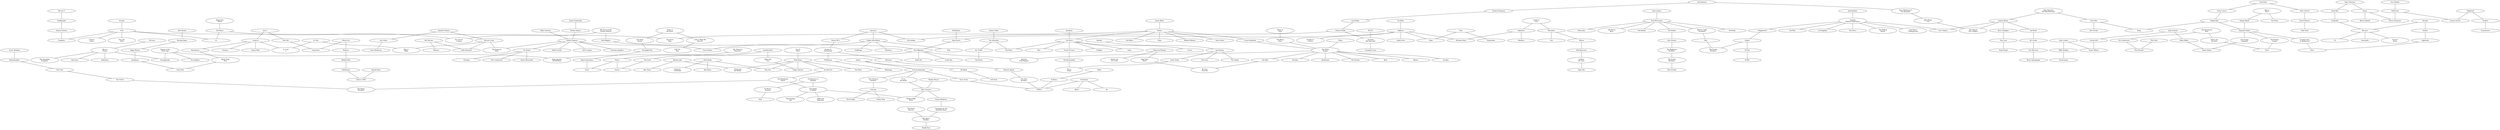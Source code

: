 strict graph "" {
	node [label="\N"];
	1000	 [fontsize=12,
		height=0.3080555555555555,
		label=Incubus,
		level=1,
		pos="-18.61,-142.39",
		weight=1214650,
		width=3.310972222222222];
	831	 [fontsize=12,
		height=0.3080555555555555,
		label=Fuel,
		level=1,
		pos="-27.49,-103.08",
		weight=373212,
		width=3.310972222222222];
	1000 -- 831;
	1274	 [fontsize=12,
		height=0.3080555555555555,
		label=Lit,
		level=2,
		pos="53.58,-51.07",
		weight=192681,
		width=3.310972222222222];
	831 -- 1274;
	17	 [fontsize=12,
		height=0.3080555555555555,
		label="3 Doors\nDown",
		level=1,
		pos="-35.86,-147.18",
		weight=949527,
		width=3.310972222222222];
	831 -- 17;
	548	 [fontsize=12,
		height=0.3080555555555555,
		label=Daughtry,
		level=1,
		pos="-62.77,-169.06",
		weight=206038,
		width=3.310972222222222];
	831 -- 548;
	2282	 [fontsize=12,
		height=0.3080555555555555,
		label="The Verve\nPipe",
		level=7,
		pos="-3.88,-119.46",
		weight=171136,
		width=3.310972222222222];
	831 -- 2282;
	895	 [fontsize=12,
		height=0.3080555555555555,
		label="Goo Goo\nDolls",
		level=7,
		pos="-42.82,-88.43",
		weight=854056,
		width=3.310972222222222];
	831 -- 895;
	1006	 [fontsize=12,
		height=0.3080555555555555,
		label=Interpol,
		level=5,
		pos="-29.29,224.44",
		weight=1087041,
		width=3.310972222222222];
	1127	 [fontsize=12,
		height=0.3080555555555555,
		label="Joy Division",
		level=6,
		pos="-49.39,221.17",
		weight=764356,
		width=3.310972222222222];
	1006 -- 1127;
	1905	 [fontsize=12,
		height=0.3080555555555555,
		label="Sonic Youth",
		level=6,
		pos="-45.01,194.13",
		weight=746676,
		width=3.310972222222222];
	1127 -- 1905;
	2105	 [fontsize=12,
		height=0.3080555555555555,
		label="The Cure",
		level=6,
		pos="-70.04,229.30",
		weight=1344110,
		width=3.310972222222222];
	1127 -- 2105;
	2247	 [fontsize=12,
		height=0.3080555555555555,
		label="The Smiths",
		level=6,
		pos="-47.91,242.97",
		weight=847939,
		width=3.310972222222222];
	1127 -- 2247;
	1009	 [fontsize=12,
		height=0.3080555555555555,
		label="Iron &\nWine",
		level=4,
		pos="-335.22,71.06",
		weight=814278,
		width=3.310972222222222];
	797	 [fontsize=12,
		height=0.3080555555555555,
		label="Fleet Foxes",
		level=5,
		pos="-357.57,92.51",
		weight=368486,
		width=3.310972222222222];
	1009 -- 797;
	148	 [fontsize=12,
		height=0.3080555555555555,
		label="Arcade Fire",
		level=5,
		pos="-317.37,83.96",
		weight=483352,
		width=3.310972222222222];
	797 -- 148;
	1537	 [fontsize=12,
		height=0.3080555555555555,
		label="Noah and\nthe Whale",
		level=6,
		pos="-383.55,103.63",
		weight=108674,
		width=3.310972222222222];
	797 -- 1537;
	320	 [fontsize=12,
		height=0.3080555555555555,
		label="Bon Iver",
		level=4,
		pos="-344.54,118.85",
		weight=202669,
		width=3.310972222222222];
	797 -- 320;
	1976	 [fontsize=12,
		height=0.3080555555555555,
		label="Sufjan Stevens",
		level=5,
		pos="-371.91,52.59",
		weight=772295,
		width=3.310972222222222];
	797 -- 1976;
	2242	 [fontsize=12,
		height=0.3080555555555555,
		label="The Shins",
		level=5,
		pos="-350.41,62.27",
		weight=1074793,
		width=3.310972222222222];
	797 -- 2242;
	1011	 [fontsize=12,
		height=0.3080555555555555,
		label="Iron Maiden",
		level=3,
		pos="1396.38,1215.33",
		weight=836037,
		width=3.310972222222222];
	949	 [fontsize=12,
		height=0.3080555555555555,
		label=Helloween,
		level=5,
		pos="1374.07,1182.24",
		weight=297463,
		width=3.310972222222222];
	1011 -- 949;
	1902	 [fontsize=12,
		height=0.3080555555555555,
		label="Sonata Arctica",
		level=5,
		pos="1256.22,1093.30",
		weight=349647,
		width=3.310972222222222];
	949 -- 1902;
	362	 [fontsize=12,
		height=0.3080555555555555,
		label="Bruce Dickinson",
		level=7,
		pos="1426.42,1210.69",
		weight=186862,
		width=3.310972222222222];
	949 -- 362;
	1018	 [fontsize=12,
		height=0.3080555555555555,
		label="Jack Johnson",
		level=7,
		pos="39.66,-95.30",
		weight=1099826,
		width=3.310972222222222];
	2362	 [fontsize=12,
		height=0.3080555555555555,
		label="Tristan Prettyman",
		level=5,
		pos="38.07,-110.29",
		weight=153970,
		width=3.310972222222222];
	1018 -- 2362;
	549	 [fontsize=12,
		height=0.3080555555555555,
		label="Dave Matthews &\nTim Reynolds",
		level=7,
		pos="53.69,-83.48",
		weight=110409,
		width=3.310972222222222];
	1018 -- 549;
	1121	 [fontsize=12,
		height=0.3080555555555555,
		label="Josh Kelley",
		level=5,
		pos="27.30,-129.78",
		weight=144777,
		width=3.310972222222222];
	2362 -- 1121;
	1102	 [fontsize=12,
		height=0.3080555555555555,
		label="John Mayer\nTrio",
		level=5,
		pos="74.01,-74.60",
		weight=101264,
		width=3.310972222222222];
	549 -- 1102;
	1028	 [fontsize=12,
		height=0.3080555555555555,
		label="James Blunt",
		level=5,
		pos="-43.86,9.05",
		weight=873851,
		width=3.310972222222222];
	1169	 [fontsize=12,
		height=0.3080555555555555,
		label=Keane,
		level=5,
		pos="-6.66,-3.65",
		weight=1088831,
		width=3.310972222222222];
	1028 -- 1169;
	2132	 [fontsize=12,
		height=0.3080555555555555,
		label="The Feeling",
		level=3,
		pos="-28.32,-40.48",
		weight=291405,
		width=3.310972222222222];
	1169 -- 2132;
	2281	 [fontsize=12,
		height=0.3080555555555555,
		label="The Verve",
		level=7,
		pos="-3.24,75.62",
		weight=923596,
		width=3.310972222222222];
	1169 -- 2281;
	1474	 [fontsize=12,
		height=0.3080555555555555,
		label=Muse,
		level=2,
		pos="-30.22,26.03",
		weight=1629255,
		width=3.310972222222222];
	1169 -- 1474;
	1737	 [fontsize=12,
		height=0.3080555555555555,
		label="Robbie Williams",
		level=4,
		pos="-52.47,-13.10",
		weight=862188,
		width=3.310972222222222];
	1169 -- 1737;
	1891	 [fontsize=12,
		height=0.3080555555555555,
		label="Snow Patrol",
		level=3,
		pos="-43.02,-17.99",
		weight=1324962,
		width=3.310972222222222];
	1169 -- 1891;
	2169	 [fontsize=12,
		height=0.3080555555555555,
		label="The Killers",
		level=5,
		pos="-39.82,20.96",
		weight=1820368,
		width=3.310972222222222];
	1169 -- 2169;
	821	 [fontsize=12,
		height=0.3080555555555555,
		label="Franz Ferdinand",
		level=5,
		pos="10.86,13.86",
		weight=1483084,
		width=3.310972222222222];
	1169 -- 821;
	1047	 [fontsize=12,
		height=0.3080555555555555,
		label="Jay-Z",
		level=7,
		pos="-132.06,-219.12",
		weight=638981,
		width=3.310972222222222];
	1305	 [fontsize=12,
		height=0.3080555555555555,
		label=Ludacris,
		level=7,
		pos="-135.73,-195.57",
		weight=423907,
		width=3.310972222222222];
	1047 -- 1305;
	1457	 [fontsize=12,
		height=0.3080555555555555,
		label="Mos Def",
		level=6,
		pos="-117.24,-238.97",
		weight=311431,
		width=3.310972222222222];
	1047 -- 1457;
	1151	 [fontsize=12,
		height=0.3080555555555555,
		label="Kanye West",
		level=3,
		pos="-150.53,-168.73",
		weight=1023445,
		width=3.310972222222222];
	1305 -- 1151;
	1281	 [fontsize=12,
		height=0.3080555555555555,
		label="LL Cool\nJ",
		level=7,
		pos="-118.83,-170.51",
		weight=229660,
		width=3.310972222222222];
	1305 -- 1281;
	2464	 [fontsize=12,
		height=0.3080555555555555,
		label="Wyclef Jean",
		level=3,
		pos="-166.90,-191.76",
		weight=255232,
		width=3.310972222222222];
	1305 -- 2464;
	721	 [fontsize=12,
		height=0.3080555555555555,
		label=Eminem,
		level=2,
		pos="-116.63,-196.87",
		weight=956558,
		width=3.310972222222222];
	1305 -- 721;
	850	 [fontsize=12,
		height=0.3080555555555555,
		label="Gang Starr",
		level=5,
		pos="-96.43,-246.05",
		weight=267576,
		width=3.310972222222222];
	1457 -- 850;
	1057	 [fontsize=12,
		height=0.3080555555555555,
		label="Jennifer Hudson",
		level=3,
		pos="-112.89,-115.75",
		weight=115919,
		width=3.310972222222222];
	1125	 [fontsize=12,
		height=0.3080555555555555,
		label="Joss Stone",
		level=3,
		pos="-87.77,-120.39",
		weight=487412,
		width=3.310972222222222];
	1057 -- 1125;
	1340	 [fontsize=12,
		height=0.3080555555555555,
		label="Mariah Carey",
		level=4,
		pos="-141.31,-118.67",
		weight=720333,
		width=3.310972222222222];
	1057 -- 1340;
	107	 [fontsize=12,
		height=0.3080555555555555,
		label="Amy Winehouse",
		level=3,
		pos="-76.21,-134.88",
		weight=1006978,
		width=3.310972222222222];
	1125 -- 107;
	1175	 [fontsize=12,
		height=0.3080555555555555,
		label="Kelly Rowland",
		level=4,
		pos="-172.80,-122.45",
		weight=244804,
		width=3.310972222222222];
	1340 -- 1175;
	1357	 [fontsize=12,
		height=0.3080555555555555,
		label="Mary J.\nBlige",
		level=2,
		pos="-131.60,-138.96",
		weight=397642,
		width=3.310972222222222];
	1340 -- 1357;
	2221	 [fontsize=12,
		height=0.3080555555555555,
		label="The Pussycat\nDolls",
		level=5,
		pos="-138.56,-90.09",
		weight=538598,
		width=3.310972222222222];
	1340 -- 2221;
	1071	 [fontsize=12,
		height=0.3080555555555555,
		label="Jimi Hendrix",
		level=6,
		pos="183.72,-116.28",
		weight=1088057,
		width=3.310972222222222];
	2166	 [fontsize=12,
		height=0.3080555555555555,
		label="The Jimi\nHendrix Experience",
		level=1,
		pos="168.64,-103.44",
		weight=495688,
		width=3.310972222222222];
	1071 -- 2166;
	739	 [fontsize=12,
		height=0.3080555555555555,
		label="Eric Clapton",
		level=6,
		pos="151.30,-70.81",
		weight=989627,
		width=3.310972222222222];
	2166 -- 739;
	1241	 [fontsize=12,
		height=0.3080555555555555,
		label="Led Zeppelin",
		level=3,
		pos="154.81,-134.99",
		weight=1267330,
		width=3.310972222222222];
	2166 -- 1241;
	1946	 [fontsize=12,
		height=0.3080555555555555,
		label=Steppenwolf,
		level=6,
		pos="200.53,-106.94",
		weight=394102,
		width=3.310972222222222];
	2166 -- 1946;
	2120	 [fontsize=12,
		height=0.3080555555555555,
		label="The Doors",
		level=7,
		pos="170.08,-125.67",
		weight=1209838,
		width=3.310972222222222];
	2166 -- 2120;
	2237	 [fontsize=12,
		height=0.3080555555555555,
		label="The Rolling\nStones",
		level=3,
		pos="137.57,-110.31",
		weight=1461018,
		width=3.310972222222222];
	2166 -- 2237;
	2279	 [fontsize=12,
		height=0.3080555555555555,
		label="The Velvet\nUnderground",
		level=1,
		pos="133.04,-136.75",
		weight=848202,
		width=3.310972222222222];
	2166 -- 2279;
	2292	 [fontsize=12,
		height=0.3080555555555555,
		label="The Who",
		level=8,
		pos="141.38,-88.72",
		weight=1115061,
		width=3.310972222222222];
	2166 -- 2292;
	1074	 [fontsize=12,
		height=0.3080555555555555,
		label="Jimmy Eat\nWorld",
		level=3,
		pos="107.01,-35.15",
		weight=936209,
		width=3.310972222222222];
	2050	 [fontsize=12,
		height=0.3080555555555555,
		label="The Ataris",
		level=4,
		pos="88.95,-30.66",
		weight=402386,
		width=3.310972222222222];
	1074 -- 2050;
	2050 -- 1274;
	1545	 [fontsize=12,
		height=0.3080555555555555,
		label="No Use for\na Name",
		level=4,
		pos="118.18,-8.27",
		weight=207931,
		width=3.310972222222222];
	2050 -- 1545;
	1089	 [fontsize=12,
		height=0.3080555555555555,
		label="John Mayall &\nThe Bluesbreakers",
		level=3,
		pos="146.31,-36.71",
		weight=118074,
		width=3.310972222222222];
	1104	 [fontsize=12,
		height=0.3080555555555555,
		label="Johnny Winter",
		level=3,
		pos="120.64,-71.82",
		weight=131056,
		width=3.310972222222222];
	1089 -- 1104;
	455	 [fontsize=12,
		height=0.3080555555555555,
		label="Chris Rea",
		level=8,
		pos="161.07,-18.31",
		weight=230694,
		width=3.310972222222222];
	1089 -- 455;
	218	 [fontsize=12,
		height=0.3080555555555555,
		label="B.B. King &\nEric Clapton",
		level=3,
		pos="91.70,-60.80",
		weight=158894,
		width=3.310972222222222];
	1104 -- 218;
	1759	 [fontsize=12,
		height=0.3080555555555555,
		label="Rory Gallagher",
		level=8,
		pos="116.75,-93.50",
		weight=121587,
		width=3.310972222222222];
	1104 -- 1759;
	2001	 [fontsize=12,
		height=0.3080555555555555,
		label="Taj Mahal",
		level=7,
		pos="95.59,-86.22",
		weight=110103,
		width=3.310972222222222];
	1104 -- 2001;
	1104 -- 739;
	1961	 [fontsize=12,
		height=0.3080555555555555,
		label=Sting,
		level=5,
		pos="175.76,3.17",
		weight=760579,
		width=3.310972222222222];
	455 -- 1961;
	616	 [fontsize=12,
		height=0.3080555555555555,
		label="Dire Straits",
		level=8,
		pos="171.36,-32.32",
		weight=848984,
		width=3.310972222222222];
	455 -- 616;
	1098	 [fontsize=12,
		height=0.3080555555555555,
		label="John Lennon",
		level=7,
		pos="96.03,-197.68",
		weight=850977,
		width=3.310972222222222];
	1608	 [fontsize=12,
		height=0.3080555555555555,
		label="Paul McCartney",
		level=7,
		pos="120.12,-184.59",
		weight=490203,
		width=3.310972222222222];
	1098 -- 1608;
	2057	 [fontsize=12,
		height=0.3080555555555555,
		label="The Beach\nBoys",
		level=7,
		pos="132.07,-170.82",
		weight=902412,
		width=3.310972222222222];
	1608 -- 2057;
	2058	 [fontsize=12,
		height=0.3080555555555555,
		label="The Beatles",
		level=8,
		pos="110.98,-169.75",
		weight=1711020,
		width=3.310972222222222];
	1608 -- 2058;
	2155	 [fontsize=12,
		height=0.3080555555555555,
		label="The Hollies",
		level=7,
		pos="105.47,-220.63",
		weight=298630,
		width=3.310972222222222];
	1608 -- 2155;
	2171	 [fontsize=12,
		height=0.3080555555555555,
		label="The Kinks",
		level=7,
		pos="95.84,-179.36",
		weight=815953,
		width=3.310972222222222];
	1608 -- 2171;
	697	 [fontsize=12,
		height=0.3080555555555555,
		label="Electric Light\nOrchestra",
		level=6,
		pos="152.08,-187.29",
		weight=517725,
		width=3.310972222222222];
	1608 -- 697;
	710	 [fontsize=12,
		height=0.3080555555555555,
		label="Elton John",
		level=6,
		pos="134.76,-210.80",
		weight=946440,
		width=3.310972222222222];
	1608 -- 710;
	1102 -- 218;
	2302	 [fontsize=12,
		height=0.3080555555555555,
		label="Thin Lizzy",
		level=7,
		pos="109.24,-114.73",
		weight=356257,
		width=3.310972222222222];
	1759 -- 2302;
	1774	 [fontsize=12,
		height=0.3080555555555555,
		label="Ry Cooder",
		level=7,
		pos="81.00,-107.54",
		weight=143658,
		width=3.310972222222222];
	2001 -- 1774;
	668	 [fontsize=12,
		height=0.3080555555555555,
		label="Duncan Sheik",
		level=8,
		pos="10.47,-137.29",
		weight=101168,
		width=3.310972222222222];
	1121 -- 668;
	2331	 [fontsize=12,
		height=0.3080555555555555,
		label="Toad the\nWet Sprocket",
		level=1,
		pos="21.43,-164.25",
		weight=155873,
		width=3.310972222222222];
	668 -- 2331;
	668 -- 2282;
	2481	 [fontsize=12,
		height=0.3080555555555555,
		label="Yo La\nTengo",
		level=6,
		pos="-40.92,168.98",
		weight=501036,
		width=3.310972222222222];
	1905 -- 2481;
	1130	 [fontsize=12,
		height=0.3080555555555555,
		label="Judy Garland",
		level=6,
		pos="287.70,-9.10",
		weight=112930,
		width=3.310972222222222];
	249	 [fontsize=12,
		height=0.3080555555555555,
		label="Bette Midler",
		level=4,
		pos="273.97,6.81",
		weight=139097,
		width=3.310972222222222];
	1130 -- 249;
	677	 [fontsize=12,
		height=0.3080555555555555,
		label="Eartha Kitt",
		level=7,
		pos="294.85,-28.38",
		weight=130386,
		width=3.310972222222222];
	1130 -- 677;
	79	 [fontsize=12,
		height=0.3080555555555555,
		label="Alison Moyet",
		level=2,
		pos="259.10,25.27",
		weight=115870,
		width=3.310972222222222];
	249 -- 79;
	1492	 [fontsize=12,
		height=0.3080555555555555,
		label="Nancy Wilson",
		level=5,
		pos="295.61,-49.05",
		weight=148489,
		width=3.310972222222222];
	677 -- 1492;
	1133	 [fontsize=12,
		height=0.3080555555555555,
		label="Julie London",
		level=5,
		pos="290.34,-72.07",
		weight=262229,
		width=3.310972222222222];
	1133 -- 1492;
	263	 [fontsize=12,
		height=0.3080555555555555,
		label="Billie Holiday",
		level=5,
		pos="281.37,-93.22",
		weight=521970,
		width=3.310972222222222];
	1133 -- 263;
	1541	 [fontsize=12,
		height=0.3080555555555555,
		label="Norah Jones",
		level=7,
		pos="271.00,-106.18",
		weight=904642,
		width=3.310972222222222];
	263 -- 1541;
	1140	 [fontsize=12,
		height=0.3080555555555555,
		label=Justice,
		level=7,
		pos="-169.90,105.12",
		weight=505719,
		width=3.310972222222222];
	1237	 [fontsize=12,
		height=0.3080555555555555,
		label="LCD Soundsystem",
		level=1,
		pos="-154.76,108.69",
		weight=622881,
		width=3.310972222222222];
	1140 -- 1237;
	632	 [fontsize=12,
		height=0.3080555555555555,
		label="DJ Mehdi",
		level=7,
		pos="-185.54,125.01",
		weight=114930,
		width=3.310972222222222];
	1140 -- 632;
	2088	 [fontsize=12,
		height=0.3080555555555555,
		label="The Chemical\nBrothers",
		level=5,
		pos="-150.97,136.77",
		weight=1033623,
		width=3.310972222222222];
	1237 -- 2088;
	2309	 [fontsize=12,
		height=0.3080555555555555,
		label="Thom Yorke",
		level=5,
		pos="-121.19,121.62",
		weight=371639,
		width=3.310972222222222];
	1237 -- 2309;
	2369	 [fontsize=12,
		height=0.3080555555555555,
		label="TV on\nthe Radio",
		level=1,
		pos="-182.29,68.77",
		weight=590113,
		width=3.310972222222222];
	1237 -- 2369;
	529	 [fontsize=12,
		height=0.3080555555555555,
		label="Daft Punk",
		level=6,
		pos="-185.88,139.14",
		weight=1213634,
		width=3.310972222222222];
	632 -- 529;
	1143	 [fontsize=12,
		height=0.3080555555555555,
		label="Justin Timberlake",
		level=1,
		pos="-200.64,-57.84",
		weight=972050,
		width=3.310972222222222];
	358	 [fontsize=12,
		height=0.3080555555555555,
		label="Britney Spears",
		level=5,
		pos="-181.45,-50.88",
		weight=1022718,
		width=3.310972222222222];
	1143 -- 358;
	164	 [fontsize=12,
		height=0.3080555555555555,
		label="Ashlee Simpson",
		level=4,
		pos="-144.68,-60.92",
		weight=469115,
		width=3.310972222222222];
	358 -- 164;
	1144	 [fontsize=12,
		height=0.3080555555555555,
		label="Just Jack",
		level=6,
		pos="-84.93,-9.95",
		weight=182697,
		width=3.310972222222222];
	1907	 [fontsize=12,
		height=0.3080555555555555,
		label="Sophie Ellis-Bextor",
		level=5,
		pos="-124.59,-5.78",
		weight=310619,
		width=3.310972222222222];
	1144 -- 1907;
	1948	 [fontsize=12,
		height=0.3080555555555555,
		label="Stereo MC's",
		level=6,
		pos="-90.46,15.16",
		weight=181042,
		width=3.310972222222222];
	1144 -- 1948;
	1144 -- 2132;
	1322	 [fontsize=12,
		height=0.3080555555555555,
		label=Madonna,
		level=3,
		pos="-148.55,12.17",
		weight=1223315,
		width=3.310972222222222];
	1907 -- 1322;
	921	 [fontsize=12,
		height=0.3080555555555555,
		label="Gwen Stefani",
		level=5,
		pos="-128.81,-28.17",
		weight=827112,
		width=3.310972222222222];
	1907 -- 921;
	604	 [fontsize=12,
		height=0.3080555555555555,
		label=Dido,
		level=3,
		pos="-128.94,20.32",
		weight=957515,
		width=3.310972222222222];
	1907 -- 604;
	889	 [fontsize=12,
		height=0.3080555555555555,
		label=Goldfrapp,
		level=3,
		pos="-149.25,-6.97",
		weight=906439,
		width=3.310972222222222];
	1907 -- 889;
	1208	 [fontsize=12,
		height=0.3080555555555555,
		label="Kruder &\nDorfmeister",
		level=7,
		pos="-99.81,39.04",
		weight=357924,
		width=3.310972222222222];
	1948 -- 1208;
	1146	 [fontsize=12,
		height=0.3080555555555555,
		label="Kaiser Chiefs",
		level=5,
		pos="-7.57,143.17",
		weight=1069671,
		width=3.310972222222222];
	2052	 [fontsize=12,
		height=0.3080555555555555,
		label="The Automatic",
		level=3,
		pos="7.15,133.18",
		weight=247640,
		width=3.310972222222222];
	1146 -- 2052;
	2196	 [fontsize=12,
		height=0.3080555555555555,
		label="The Music",
		level=5,
		pos="0.35,105.08",
		weight=190820,
		width=3.310972222222222];
	2052 -- 2196;
	55	 [fontsize=12,
		height=0.3080555555555555,
		label="Air Traffic",
		level=3,
		pos="10.60,161.39",
		weight=200502,
		width=3.310972222222222];
	2052 -- 55;
	1153	 [fontsize=12,
		height=0.3080555555555555,
		label=Kasabian,
		level=5,
		pos="-33.20,58.35",
		weight=813145,
		width=3.310972222222222];
	1153 -- 2281;
	1551	 [fontsize=12,
		height=0.3080555555555555,
		label=Oasis,
		level=5,
		pos="-28.95,49.12",
		weight=1593442,
		width=3.310972222222222];
	2281 -- 1551;
	1662	 [fontsize=12,
		height=0.3080555555555555,
		label="Primal Scream",
		level=7,
		pos="-20.95,117.08",
		weight=428628,
		width=3.310972222222222];
	2281 -- 1662;
	2281 -- 2196;
	2357	 [fontsize=12,
		height=0.3080555555555555,
		label=Travis,
		level=6,
		pos="-34.23,90.56",
		weight=871865,
		width=3.310972222222222];
	2281 -- 2357;
	307	 [fontsize=12,
		height=0.3080555555555555,
		label=Blur,
		level=6,
		pos="9.94,84.97",
		weight=1219073,
		width=3.310972222222222];
	2281 -- 307;
	484	 [fontsize=12,
		height=0.3080555555555555,
		label=Coldplay,
		level=5,
		pos="-43.89,88.77",
		weight=2251030,
		width=3.310972222222222];
	2281 -- 484;
	1157	 [fontsize=12,
		height=0.3080555555555555,
		label="Kat DeLuna",
		level=5,
		pos="-195.40,-119.48",
		weight=121602,
		width=3.310972222222222];
	1157 -- 1175;
	1730	 [fontsize=12,
		height=0.3080555555555555,
		label=Rihanna,
		level=7,
		pos="-208.98,-110.60",
		weight=990964,
		width=3.310972222222222];
	1157 -- 1730;
	1158	 [fontsize=12,
		height=0.3080555555555555,
		label="Kate Bush",
		level=3,
		pos="210.61,-25.75",
		weight=491069,
		width=3.310972222222222];
	132	 [fontsize=12,
		height=0.3080555555555555,
		label="Annie Lennox",
		level=3,
		pos="209.74,1.77",
		weight=363635,
		width=3.310972222222222];
	1158 -- 132;
	1630	 [fontsize=12,
		height=0.3080555555555555,
		label="Peter Gabriel",
		level=5,
		pos="212.43,-47.72",
		weight=552607,
		width=3.310972222222222];
	1158 -- 1630;
	1858	 [fontsize=12,
		height=0.3080555555555555,
		label="Simply Red",
		level=5,
		pos="202.35,23.93",
		weight=330517,
		width=3.310972222222222];
	132 -- 1858;
	555	 [fontsize=12,
		height=0.3080555555555555,
		label="David Gilmour",
		level=8,
		pos="228.92,-55.92",
		weight=223557,
		width=3.310972222222222];
	1630 -- 555;
	2291	 [fontsize=12,
		height=0.3080555555555555,
		label="The White\nStripes",
		level=6,
		pos="47.32,36.58",
		weight=1242635,
		width=3.310972222222222];
	821 -- 2291;
	1173	 [fontsize=12,
		height=0.3080555555555555,
		label="Kelly Clarkson",
		level=5,
		pos="-168.76,-67.43",
		weight=841862,
		width=3.310972222222222];
	1173 -- 164;
	164 -- 2221;
	1508	 [fontsize=12,
		height=0.3080555555555555,
		label="Nelly Furtado",
		level=3,
		pos="-160.68,-33.65",
		weight=1092709,
		width=3.310972222222222];
	164 -- 1508;
	1538	 [fontsize=12,
		height=0.3080555555555555,
		label="No Doubt",
		level=2,
		pos="-100.25,-58.47",
		weight=910959,
		width=3.310972222222222];
	164 -- 1538;
	191	 [fontsize=12,
		height=0.3080555555555555,
		label="Avril Lavigne",
		level=4,
		pos="-122.54,-73.11",
		weight=1025037,
		width=3.310972222222222];
	164 -- 191;
	456	 [fontsize=12,
		height=0.3080555555555555,
		label="Christina Aguilera",
		level=5,
		pos="-156.42,-79.49",
		weight=947487,
		width=3.310972222222222];
	164 -- 456;
	164 -- 921;
	1194	 [fontsize=12,
		height=0.3080555555555555,
		label="Kings of\nLeon",
		level=3,
		pos="27.75,-9.53",
		weight=948535,
		width=3.310972222222222];
	2068	 [fontsize=12,
		height=0.3080555555555555,
		label="The Black\nKeys",
		level=7,
		pos="30.10,9.35",
		weight=312496,
		width=3.310972222222222];
	1194 -- 2068;
	2068 -- 2291;
	1201	 [fontsize=12,
		height=0.3080555555555555,
		label="Ko\:042fn",
		level=3,
		pos="116.35,167.82",
		weight=918247,
		width=3.310972222222222];
	1878	 [fontsize=12,
		height=0.3080555555555555,
		label=Slipknot,
		level=6,
		pos="88.47,176.86",
		weight=739871,
		width=3.310972222222222];
	1201 -- 1878;
	1266	 [fontsize=12,
		height=0.3080555555555555,
		label="Linkin Park",
		level=2,
		pos="107.68,151.06",
		weight=1361417,
		width=3.310972222222222];
	1878 -- 1266;
	1315	 [fontsize=12,
		height=0.3080555555555555,
		label="Machine Head",
		level=5,
		pos="63.96,189.82",
		weight=314244,
		width=3.310972222222222];
	1878 -- 1315;
	1591	 [fontsize=12,
		height=0.3080555555555555,
		label="Papa Roach",
		level=2,
		pos="95.70,128.81",
		weight=780535,
		width=3.310972222222222];
	1878 -- 1591;
	651	 [fontsize=12,
		height=0.3080555555555555,
		label=Dope,
		level=3,
		pos="116.96,192.37",
		weight=242776,
		width=3.310972222222222];
	1878 -- 651;
	2000	 [fontsize=12,
		height=0.3080555555555555,
		label="System of\na Down",
		level=8,
		pos="89.54,194.35",
		weight=1359713,
		width=3.310972222222222];
	1878 -- 2000;
	631	 [fontsize=12,
		height=0.3080555555555555,
		label="DJ Krush",
		level=5,
		pos="-109.54,61.32",
		weight=297590,
		width=3.310972222222222];
	1208 -- 631;
	774	 [fontsize=12,
		height=0.3080555555555555,
		label="FC/Kahuna",
		level=3,
		pos="-82.46,51.95",
		weight=113815,
		width=3.310972222222222];
	1208 -- 774;
	1359	 [fontsize=12,
		height=0.3080555555555555,
		label="Massive Attack",
		level=3,
		pos="-103.46,84.18",
		weight=1156891,
		width=3.310972222222222];
	631 -- 1359;
	1705	 [fontsize=12,
		height=0.3080555555555555,
		label=Röyksopp,
		level=3,
		pos="-73.15,66.51",
		weight=846313,
		width=3.310972222222222];
	774 -- 1705;
	1226	 [fontsize=12,
		height=0.3080555555555555,
		label="Lamb of\nGod",
		level=4,
		pos="35.12,236.62",
		weight=310308,
		width=3.310972222222222];
	1361	 [fontsize=12,
		height=0.3080555555555555,
		label=Mastodon,
		level=7,
		pos="40.96,259.65",
		weight=241190,
		width=3.310972222222222];
	1226 -- 1361;
	1826	 [fontsize=12,
		height=0.3080555555555555,
		label=Sepultura,
		level=5,
		pos="41.13,211.48",
		weight=376107,
		width=3.310972222222222];
	1226 -- 1826;
	1621	 [fontsize=12,
		height=0.3080555555555555,
		label=Pelican,
		level=8,
		pos="63.44,263.27",
		weight=109132,
		width=3.310972222222222];
	1361 -- 1621;
	2344	 [fontsize=12,
		height=0.3080555555555555,
		label=Tool,
		level=5,
		pos="26.03,272.74",
		weight=814482,
		width=3.310972222222222];
	1361 -- 2344;
	1826 -- 1315;
	1396	 [fontsize=12,
		height=0.3080555555555555,
		label=Metallica,
		level=3,
		pos="20.84,209.38",
		weight=1334527,
		width=3.310972222222222];
	1826 -- 1396;
	1578	 [fontsize=12,
		height=0.3080555555555555,
		label=Overseer,
		level=5,
		pos="-157.70,164.54",
		weight=145569,
		width=3.310972222222222];
	2088 -- 1578;
	2386	 [fontsize=12,
		height=0.3080555555555555,
		label=UNKLE,
		level=5,
		pos="-102.44,133.38",
		weight=490687,
		width=3.310972222222222];
	2309 -- 2386;
	2377	 [fontsize=12,
		height=0.3080555555555555,
		label="Ugly Casanova",
		level=7,
		pos="-198.50,78.69",
		weight=124169,
		width=3.310972222222222];
	2369 -- 2377;
	1259	 [fontsize=12,
		height=0.3080555555555555,
		label="Lil' Kim",
		level=8,
		pos="-115.58,-156.96",
		weight=127069,
		width=3.310972222222222];
	1259 -- 1281;
	1259 -- 1357;
	275	 [fontsize=12,
		height=0.3080555555555555,
		label="Black Eyed\nPeas",
		level=7,
		pos="-185.83,-189.60",
		weight=957174,
		width=3.310972222222222];
	2464 -- 275;
	1916	 [fontsize=12,
		height=0.3080555555555555,
		label="Spandau Ballet",
		level=2,
		pos="222.86,61.01",
		weight=200569,
		width=3.310972222222222];
	1858 -- 1916;
	1858 -- 1961;
	1349	 [fontsize=12,
		height=0.3080555555555555,
		label="Maroon 5",
		level=8,
		pos="-15.44,-202.61",
		weight=1083002,
		width=3.310972222222222];
	1567	 [fontsize=12,
		height=0.3080555555555555,
		label=OneRepublic,
		level=6,
		pos="-34.31,-195.65",
		weight=293660,
		width=3.310972222222222];
	1349 -- 1567;
	1983	 [fontsize=12,
		height=0.3080555555555555,
		label="Sunrise Avenue",
		level=8,
		pos="-49.21,-188.26",
		weight=181985,
		width=3.310972222222222];
	1567 -- 1983;
	2123	 [fontsize=12,
		height=0.3080555555555555,
		label="The Dust\nBrothers",
		level=5,
		pos="-95.82,106.96",
		weight=141869,
		width=3.310972222222222];
	1359 -- 2123;
	2123 -- 2386;
	1360	 [fontsize=12,
		height=0.3080555555555555,
		label="Masta Ace",
		level=8,
		pos="-78.07,-243.88",
		weight=112153,
		width=3.310972222222222];
	1709	 [fontsize=12,
		height=0.3080555555555555,
		label=Redman,
		level=7,
		pos="-57.15,-243.36",
		weight=131327,
		width=3.310972222222222];
	1360 -- 1709;
	1360 -- 850;
	1398	 [fontsize=12,
		height=0.3080555555555555,
		label="Method Man",
		level=7,
		pos="-38.15,-250.25",
		weight=193357,
		width=3.310972222222222];
	1709 -- 1398;
	1711	 [fontsize=12,
		height=0.3080555555555555,
		label="Red Sparowes",
		level=2,
		pos="83.11,262.30",
		weight=125058,
		width=3.310972222222222];
	1621 -- 1711;
	1383	 [fontsize=12,
		height=0.3080555555555555,
		label="Me First and the\nGimme Gimmes",
		level=6,
		pos="130.18,15.53",
		weight=228395,
		width=3.310972222222222];
	1383 -- 1545;
	204	 [fontsize=12,
		height=0.3080555555555555,
		label="Bad Religion",
		level=3,
		pos="126.90,38.99",
		weight=499017,
		width=3.310972222222222];
	1383 -- 204;
	2201	 [fontsize=12,
		height=0.3080555555555555,
		label="The Offspring",
		level=3,
		pos="101.31,68.64",
		weight=1081707,
		width=3.310972222222222];
	204 -- 2201;
	1389	 [fontsize=12,
		height=0.3080555555555555,
		label="Men at\nWork",
		level=7,
		pos="165.57,57.93",
		weight=251687,
		width=3.310972222222222];
	1856	 [fontsize=12,
		height=0.3080555555555555,
		label="Simple Minds",
		level=2,
		pos="184.19,54.60",
		weight=378332,
		width=3.310972222222222];
	1389 -- 1856;
	2212	 [fontsize=12,
		height=0.3080555555555555,
		label="The Police",
		level=7,
		pos="153.39,68.62",
		weight=957227,
		width=3.310972222222222];
	1389 -- 2212;
	1856 -- 1916;
	923	 [fontsize=12,
		height=0.3080555555555555,
		label="GZA/Genius",
		level=7,
		pos="-23.96,-266.14",
		weight=139601,
		width=3.310972222222222];
	1398 -- 923;
	588	 [fontsize=12,
		height=0.3080555555555555,
		label="Deltron 3030",
		level=3,
		pos="-22.64,-286.47",
		weight=149636,
		width=3.310972222222222];
	923 -- 588;
	1402	 [fontsize=12,
		height=0.3080555555555555,
		label=mewithoutYou,
		level=6,
		pos="-352.45,8.51",
		weight=132963,
		width=3.310972222222222];
	1619	 [fontsize=12,
		height=0.3080555555555555,
		label="Pedro the\nLion",
		level=8,
		pos="-364.93,29.44",
		weight=240022,
		width=3.310972222222222];
	1402 -- 1619;
	2314	 [fontsize=12,
		height=0.3080555555555555,
		label=Thrice,
		level=4,
		pos="-336.54,-16.48",
		weight=387528,
		width=3.310972222222222];
	1402 -- 2314;
	1619 -- 1976;
	1789	 [fontsize=12,
		height=0.3080555555555555,
		label=Saosin,
		level=3,
		pos="-308.09,-22.35",
		weight=286090,
		width=3.310972222222222];
	2314 -- 1789;
	787	 [fontsize=12,
		height=0.3080555555555555,
		label=Finch,
		level=4,
		pos="-335.33,-46.97",
		weight=316654,
		width=3.310972222222222];
	2314 -- 787;
	1440	 [fontsize=12,
		height=0.3080555555555555,
		label=Moby,
		level=3,
		pos="-66.86,147.40",
		weight=1277865,
		width=3.310972222222222];
	767	 [fontsize=12,
		height=0.3080555555555555,
		label=Faithless,
		level=5,
		pos="-78.49,136.03",
		weight=732138,
		width=3.310972222222222];
	1440 -- 767;
	767 -- 2386;
	1443	 [fontsize=12,
		height=0.3080555555555555,
		label="Modest Mouse",
		level=5,
		pos="-230.70,87.13",
		weight=1082498,
		width=3.310972222222222];
	1443 -- 2377;
	1512	 [fontsize=12,
		height=0.3080555555555555,
		label="Neutral Milk\nHotel",
		level=5,
		pos="-224.39,61.22",
		weight=548340,
		width=3.310972222222222];
	2377 -- 1512;
	1984	 [fontsize=12,
		height=0.3080555555555555,
		label="Sunset Rubdown",
		level=5,
		pos="-216.09,110.14",
		weight=117490,
		width=3.310972222222222];
	2377 -- 1984;
	2213	 [fontsize=12,
		height=0.3080555555555555,
		label="The Polyphonic\nSpree",
		level=5,
		pos="-293.42,59.86",
		weight=223443,
		width=3.310972222222222];
	148 -- 2213;
	2048	 [fontsize=12,
		height=0.3080555555555555,
		label="The Apples\nin Stereo",
		level=5,
		pos="-256.99,59.89",
		weight=225617,
		width=3.310972222222222];
	2213 -- 2048;
	2186	 [fontsize=12,
		height=0.3080555555555555,
		label="The Magic\nNumbers",
		level=6,
		pos="-295.13,33.84",
		weight=311402,
		width=3.310972222222222];
	2213 -- 2186;
	1484	 [fontsize=12,
		height=0.3080555555555555,
		label="My Chemical\nRomance",
		level=2,
		pos="-258.62,-51.33",
		weight=928094,
		width=3.310972222222222];
	2277	 [fontsize=12,
		height=0.3080555555555555,
		label="The Used",
		level=2,
		pos="-282.01,-36.51",
		weight=533923,
		width=3.310972222222222];
	1484 -- 2277;
	2277 -- 1789;
	1488	 [fontsize=12,
		height=0.3080555555555555,
		label="Mystery Jets",
		level=3,
		pos="-405.45,117.72",
		weight=224026,
		width=3.310972222222222];
	1488 -- 1537;
	293	 [fontsize=12,
		height=0.3080555555555555,
		label="Bloc Party",
		level=5,
		pos="-422.46,127.95",
		weight=1280409,
		width=3.310972222222222];
	1488 -- 293;
	150	 [fontsize=12,
		height=0.3080555555555555,
		label="Architecture in\nHelsinki",
		level=5,
		pos="-266.25,86.95",
		weight=512380,
		width=3.310972222222222];
	186	 [fontsize=12,
		height=0.3080555555555555,
		label="Au Revoir\nSimone",
		level=5,
		pos="-271.60,109.16",
		weight=192139,
		width=3.310972222222222];
	150 -- 186;
	150 -- 2048;
	780	 [fontsize=12,
		height=0.3080555555555555,
		label=Feist,
		level=6,
		pos="-272.24,126.14",
		weight=913399,
		width=3.310972222222222];
	186 -- 780;
	2048 -- 1512;
	2134	 [fontsize=12,
		height=0.3080555555555555,
		label="The Flaming\nLips",
		level=6,
		pos="-263.86,39.92",
		weight=830685,
		width=3.310972222222222];
	2048 -- 2134;
	234	 [fontsize=12,
		height=0.3080555555555555,
		label="Belle and\nSebastian",
		level=5,
		pos="-239.97,40.77",
		weight=830911,
		width=3.310972222222222];
	2048 -- 234;
	152	 [fontsize=12,
		height=0.3080555555555555,
		label="Arctic Monkeys",
		level=3,
		pos="-211.58,-9.39",
		weight=1120718,
		width=3.310972222222222];
	197	 [fontsize=12,
		height=0.3080555555555555,
		label=Babyshambles,
		level=5,
		pos="-229.68,-6.33",
		weight=499914,
		width=3.310972222222222];
	152 -- 197;
	2102	 [fontsize=12,
		height=0.3080555555555555,
		label="The Cribs",
		level=3,
		pos="-252.13,-0.59",
		weight=306256,
		width=3.310972222222222];
	197 -- 2102;
	1523	 [fontsize=12,
		height=0.3080555555555555,
		label="Nick Drake",
		level=4,
		pos="-328.00,145.02",
		weight=657487,
		width=3.310972222222222];
	1855	 [fontsize=12,
		height=0.3080555555555555,
		label="Simon &\nGarfunkel",
		level=7,
		pos="-309.90,146.08",
		weight=945402,
		width=3.310972222222222];
	1523 -- 1855;
	312	 [fontsize=12,
		height=0.3080555555555555,
		label="Bob Dylan",
		level=7,
		pos="-325.97,163.80",
		weight=1228317,
		width=3.310972222222222];
	1523 -- 312;
	1523 -- 320;
	1524	 [fontsize=12,
		height=0.3080555555555555,
		label=Nickelback,
		level=2,
		pos="118.49,120.59",
		weight=968277,
		width=3.310972222222222];
	1524 -- 1591;
	1591 -- 2201;
	1529	 [fontsize=12,
		height=0.3080555555555555,
		label=Nightwish,
		level=3,
		pos="1136.09,999.18",
		weight=674973,
		width=3.310972222222222];
	1529 -- 1902;
	2465	 [fontsize=12,
		height=0.3080555555555555,
		label=Xandria,
		level=3,
		pos="965.46,865.37",
		weight=146459,
		width=3.310972222222222];
	1529 -- 2465;
	751	 [fontsize=12,
		height=0.3080555555555555,
		label=Evanescence,
		level=3,
		pos="867.41,788.16",
		weight=1024587,
		width=3.310972222222222];
	2465 -- 751;
	1535	 [fontsize=12,
		height=0.3080555555555555,
		label=Nirvana,
		level=4,
		pos="9.77,-64.55",
		weight=1686815,
		width=3.310972222222222];
	74	 [fontsize=12,
		height=0.3080555555555555,
		label="Alice in\nChains",
		level=4,
		pos="7.58,-37.65",
		weight=629040,
		width=3.310972222222222];
	1535 -- 74;
	1618	 [fontsize=12,
		height=0.3080555555555555,
		label="Pearl Jam",
		level=4,
		pos="-11.09,-59.65",
		weight=1059832,
		width=3.310972222222222];
	74 -- 1618;
	1914	 [fontsize=12,
		height=0.3080555555555555,
		label=Soundgarden,
		level=4,
		pos="60.68,-15.65",
		weight=650323,
		width=3.310972222222222];
	74 -- 1914;
	182	 [fontsize=12,
		height=0.3080555555555555,
		label=Audioslave,
		level=2,
		pos="39.80,-51.21",
		weight=948102,
		width=3.310972222222222];
	74 -- 182;
	2246	 [fontsize=12,
		height=0.3080555555555555,
		label="The Smashing\nPumpkins",
		level=4,
		pos="-9.21,-39.91",
		weight=1310591,
		width=3.310972222222222];
	74 -- 2246;
	2101	 [fontsize=12,
		height=0.3080555555555555,
		label="The Cranberries",
		level=1,
		pos="-88.33,-84.19",
		weight=1000991,
		width=3.310972222222222];
	1538 -- 2101;
	58	 [fontsize=12,
		height=0.3080555555555555,
		label="Alanis Morissette",
		level=2,
		pos="-79.81,-43.91",
		weight=881375,
		width=3.310972222222222];
	1538 -- 58;
	851	 [fontsize=12,
		height=0.3080555555555555,
		label=Garbage,
		level=3,
		pos="-75.76,-64.89",
		weight=824282,
		width=3.310972222222222];
	1538 -- 851;
	1983 -- 548;
	2219	 [fontsize=12,
		height=0.3080555555555555,
		label="The Prodigy",
		level=5,
		pos="-147.84,181.30",
		weight=929174,
		width=3.310972222222222];
	1578 -- 2219;
	771	 [fontsize=12,
		height=0.3080555555555555,
		label="Fatboy Slim",
		level=5,
		pos="-169.90,181.02",
		weight=864764,
		width=3.310972222222222];
	1578 -- 771;
	1580	 [fontsize=12,
		height=0.3080555555555555,
		label="Ozzy Osbourne",
		level=3,
		pos="1284.11,1047.88",
		weight=616696,
		width=3.310972222222222];
	1683	 [fontsize=12,
		height=0.3080555555555555,
		label="Quiet Riot",
		level=3,
		pos="1048.00,833.59",
		weight=134496,
		width=3.310972222222222];
	1580 -- 1683;
	1801	 [fontsize=12,
		height=0.3080555555555555,
		label=Saxon,
		level=3,
		pos="1453.51,1213.19",
		weight=173883,
		width=3.310972222222222];
	1580 -- 1801;
	463	 [fontsize=12,
		height=0.3080555555555555,
		label=Cinderella,
		level=7,
		pos="936.15,731.29",
		weight=154819,
		width=3.310972222222222];
	1683 -- 463;
	281	 [fontsize=12,
		height=0.3080555555555555,
		label="Black Sabbath",
		level=3,
		pos="1577.54,1319.36",
		weight=875812,
		width=3.310972222222222];
	1801 -- 281;
	1801 -- 362;
	1584	 [fontsize=12,
		height=0.3080555555555555,
		label=Pain,
		level=8,
		pos="137.00,196.81",
		weight=155990,
		width=3.310972222222222];
	1691	 [fontsize=12,
		height=0.3080555555555555,
		label=Rammstein,
		level=8,
		pos="154.08,196.27",
		weight=877473,
		width=3.310972222222222];
	1584 -- 1691;
	1584 -- 651;
	1588	 [fontsize=12,
		height=0.3080555555555555,
		label="Panic at\nthe Disco",
		level=4,
		pos="-272.71,-116.79",
		weight=253447,
		width=3.310972222222222];
	2161	 [fontsize=12,
		height=0.3080555555555555,
		label="The Hush\nSound",
		level=6,
		pos="-290.18,-102.03",
		weight=139773,
		width=3.310972222222222];
	1588 -- 2161;
	521	 [fontsize=12,
		height=0.3080555555555555,
		label="Cute Is What We\nAim For",
		level=4,
		pos="-257.94,-137.45",
		weight=202105,
		width=3.310972222222222];
	1588 -- 521;
	1968	 [fontsize=12,
		height=0.3080555555555555,
		label="Straylight Run",
		level=6,
		pos="-308.58,-86.69",
		weight=224916,
		width=3.310972222222222];
	2161 -- 1968;
	769	 [fontsize=12,
		height=0.3080555555555555,
		label="Fall Out\nBoy",
		level=4,
		pos="-248.86,-155.03",
		weight=1033148,
		width=3.310972222222222];
	521 -- 769;
	1689	 [fontsize=12,
		height=0.3080555555555555,
		label="Rage Against\nthe Machine",
		level=5,
		pos="97.16,33.81",
		weight=1145249,
		width=3.310972222222222];
	2201 -- 1689;
	1707	 [fontsize=12,
		height=0.3080555555555555,
		label="Red Hot\nChili Peppers",
		level=6,
		pos="74.87,58.77",
		weight=1850896,
		width=3.310972222222222];
	2201 -- 1707;
	290	 [fontsize=12,
		height=0.3080555555555555,
		label="blink-182",
		level=1,
		pos="120.93,86.64",
		weight=1110300,
		width=3.310972222222222];
	2201 -- 290;
	906	 [fontsize=12,
		height=0.3080555555555555,
		label="Green Day",
		level=1,
		pos="87.04,90.17",
		weight=1471585,
		width=3.310972222222222];
	2201 -- 906;
	1766	 [fontsize=12,
		height=0.3080555555555555,
		label="Roy Orbison",
		level=7,
		pos="89.75,-236.88",
		weight=348960,
		width=3.310972222222222];
	2155 -- 1766;
	1972	 [fontsize=12,
		height=0.3080555555555555,
		label=Styx,
		level=5,
		pos="177.00,-179.55",
		weight=338729,
		width=3.310972222222222];
	697 -- 1972;
	168	 [fontsize=12,
		height=0.3080555555555555,
		label="A Silver\nMt. Zion",
		level=2,
		pos="112.68,250.43",
		weight=182872,
		width=3.310972222222222];
	1711 -- 168;
	1643	 [fontsize=12,
		height=0.3080555555555555,
		label="Pink Floyd",
		level=8,
		pos="242.53,-50.29",
		weight=1362391,
		width=3.310972222222222];
	555 -- 1643;
	1646	 [fontsize=12,
		height=0.3080555555555555,
		label=Pixies,
		level=5,
		pos="52.00,9.34",
		weight=962774,
		width=3.310972222222222];
	1646 -- 2291;
	1648	 [fontsize=12,
		height=0.3080555555555555,
		label=Placebo,
		level=2,
		pos="14.69,27.58",
		weight=1310676,
		width=3.310972222222222];
	2291 -- 1648;
	1686	 [fontsize=12,
		height=0.3080555555555555,
		label=Radiohead,
		level=1,
		pos="35.75,64.42",
		weight=2082607,
		width=3.310972222222222];
	2291 -- 1686;
	2291 -- 1707;
	2170	 [fontsize=12,
		height=0.3080555555555555,
		label="The Kills",
		level=6,
		pos="62.99,74.17",
		weight=330526,
		width=3.310972222222222];
	2291 -- 2170;
	2260	 [fontsize=12,
		height=0.3080555555555555,
		label="The Strokes",
		level=3,
		pos="15.91,50.54",
		weight=1231044,
		width=3.310972222222222];
	2291 -- 2260;
	227	 [fontsize=12,
		height=0.3080555555555555,
		label=Beck,
		level=5,
		pos="26.82,59.06",
		weight=1362673,
		width=3.310972222222222];
	2291 -- 227;
	2435	 [fontsize=12,
		height=0.3080555555555555,
		label=Weezer,
		level=7,
		pos="61.56,19.71",
		weight=1317716,
		width=3.310972222222222];
	2291 -- 2435;
	898	 [fontsize=12,
		height=0.3080555555555555,
		label=Gorillaz,
		level=6,
		pos="67.64,37.34",
		weight=1361575,
		width=3.310972222222222];
	2291 -- 898;
	1657	 [fontsize=12,
		height=0.3080555555555555,
		label=Portishead,
		level=3,
		pos="-102.99,166.58",
		weight=1005250,
		width=3.310972222222222];
	1657 -- 2386;
	273	 [fontsize=12,
		height=0.3080555555555555,
		label=Björk,
		level=6,
		pos="-114.41,183.19",
		weight=1069174,
		width=3.310972222222222];
	1657 -- 273;
	53	 [fontsize=12,
		height=0.3080555555555555,
		label=Air,
		level=3,
		pos="-93.19,187.09",
		weight=1134369,
		width=3.310972222222222];
	1657 -- 53;
	2230	 [fontsize=12,
		height=0.3080555555555555,
		label="The Raveonettes",
		level=7,
		pos="-35.84,142.27",
		weight=225545,
		width=3.310972222222222];
	1662 -- 2230;
	2230 -- 2481;
	1849	 [fontsize=12,
		height=0.3080555555555555,
		label="Sigur Rós",
		level=5,
		pos="130.34,247.21",
		weight=941380,
		width=3.310972222222222];
	168 -- 1849;
	1681	 [fontsize=12,
		height=0.3080555555555555,
		label="Queens of the\nStone Age",
		level=8,
		pos="78.78,3.61",
		weight=999056,
		width=3.310972222222222];
	1681 -- 1689;
	1681 -- 1914;
	808	 [fontsize=12,
		height=0.3080555555555555,
		label="Foo Fighters",
		level=2,
		pos="111.15,13.19",
		weight=1524991,
		width=3.310972222222222];
	1681 -- 808;
	321	 [fontsize=12,
		height=0.3080555555555555,
		label="Bon Jovi",
		level=3,
		pos="818.11,631.70",
		weight=858344,
		width=3.310972222222222];
	463 -- 321;
	1716	 [fontsize=12,
		height=0.3080555555555555,
		label="R.E.M.",
		level=1,
		pos="45.48,-188.00",
		weight=1314084,
		width=3.310972222222222];
	1716 -- 2331;
	499	 [fontsize=12,
		height=0.3080555555555555,
		label="Counting Crows",
		level=6,
		pos="17.59,-181.65",
		weight=898958,
		width=3.310972222222222];
	2331 -- 499;
	575	 [fontsize=12,
		height=0.3080555555555555,
		label="Deep Purple",
		level=3,
		pos="102.50,-130.44",
		weight=848986,
		width=3.310972222222222];
	2302 -- 575;
	1763	 [fontsize=12,
		height=0.3080555555555555,
		label=Roxette,
		level=2,
		pos="644.12,458.64",
		weight=461144,
		width=3.310972222222222];
	1787	 [fontsize=12,
		height=0.3080555555555555,
		label=Sandra,
		level=4,
		pos="527.81,350.08",
		weight=120151,
		width=3.310972222222222];
	1763 -- 1787;
	1763 -- 321;
	88	 [fontsize=12,
		height=0.3080555555555555,
		label=Alphaville,
		level=3,
		pos="433.21,260.85",
		weight=291200,
		width=3.310972222222222];
	1787 -- 88;
	2374	 [fontsize=12,
		height=0.3080555555555555,
		label=U2,
		level=7,
		pos="794.30,618.42",
		weight=1652408,
		width=3.310972222222222];
	321 -- 2374;
	41	 [fontsize=12,
		height=0.3080555555555555,
		label=Aerosmith,
		level=3,
		pos="779.16,639.83",
		weight=1167673,
		width=3.310972222222222];
	321 -- 41;
	916	 [fontsize=12,
		height=0.3080555555555555,
		label="Guns N'\nRoses",
		level=3,
		pos="807.57,588.02",
		weight=1276030,
		width=3.310972222222222];
	321 -- 916;
	2234	 [fontsize=12,
		height=0.3080555555555555,
		label="The Righteous\nBrothers",
		level=7,
		pos="69.88,-246.22",
		weight=160867,
		width=3.310972222222222];
	1766 -- 2234;
	2126	 [fontsize=12,
		height=0.3080555555555555,
		label="The Everly\nBrothers",
		level=7,
		pos="49.57,-248.89",
		weight=182204,
		width=3.310972222222222];
	2234 -- 2126;
	2402	 [fontsize=12,
		height=0.3080555555555555,
		label="Van Morrison",
		level=7,
		pos="72.43,-127.43",
		weight=650090,
		width=3.310972222222222];
	1774 -- 2402;
	363	 [fontsize=12,
		height=0.3080555555555555,
		label="Bruce Springsteen",
		level=7,
		pos="66.26,-142.92",
		weight=834099,
		width=3.310972222222222];
	2402 -- 363;
	768	 [fontsize=12,
		height=0.3080555555555555,
		label=Falco,
		level=4,
		pos="359.75,190.50",
		weight=184335,
		width=3.310972222222222];
	88 -- 768;
	1853	 [fontsize=12,
		height=0.3080555555555555,
		label="Silversun Pickups",
		level=5,
		pos="50.62,140.62",
		weight=197960,
		width=3.310972222222222];
	2474	 [fontsize=12,
		height=0.3080555555555555,
		label="Yeah Yeah\nYeahs",
		level=5,
		pos="48.57,112.62",
		weight=991497,
		width=3.310972222222222];
	1853 -- 2474;
	567	 [fontsize=12,
		height=0.3080555555555555,
		label="Death Cab\nfor Cutie",
		level=5,
		pos="45.43,154.87",
		weight=1315656,
		width=3.310972222222222];
	1853 -- 567;
	254	 [fontsize=12,
		height=0.3080555555555555,
		label="Be Your\nOwn Pet",
		level=7,
		pos="53.48,99.57",
		weight=177691,
		width=3.310972222222222];
	2474 -- 254;
	2160	 [fontsize=12,
		height=0.3080555555555555,
		label="The Human\nLeague",
		level=2,
		pos="193.07,89.42",
		weight=296795,
		width=3.310972222222222];
	1916 -- 2160;
	788	 [fontsize=12,
		height=0.3080555555555555,
		label="Fine Young\nCannibals",
		level=4,
		pos="244.56,44.34",
		weight=142913,
		width=3.310972222222222];
	1916 -- 788;
	819	 [fontsize=12,
		height=0.3080555555555555,
		label="Frankie Goes\nto Hollywood",
		level=2,
		pos="304.69,136.99",
		weight=241743,
		width=3.310972222222222];
	1916 -- 819;
	598	 [fontsize=12,
		height=0.3080555555555555,
		label=Devo,
		level=3,
		pos="171.61,107.52",
		weight=306665,
		width=3.310972222222222];
	2160 -- 598;
	788 -- 79;
	819 -- 768;
	807	 [fontsize=12,
		height=0.3080555555555555,
		label=Foghat,
		level=6,
		pos="212.68,-136.75",
		weight=139956,
		width=3.310972222222222];
	1946 -- 807;
	2119	 [fontsize=12,
		height=0.3080555555555555,
		label="The Doobie\nBrothers",
		level=5,
		pos="197.49,-161.67",
		weight=265177,
		width=3.310972222222222];
	807 -- 2119;
	2493	 [fontsize=12,
		height=0.3080555555555555,
		label="ZZ Top",
		level=3,
		pos="233.50,-146.19",
		weight=523070,
		width=3.310972222222222];
	807 -- 2493;
	942	 [fontsize=12,
		height=0.3080555555555555,
		label="Head Automatica",
		level=6,
		pos="-324.85,-68.46",
		weight=247822,
		width=3.310972222222222];
	1968 -- 942;
	942 -- 787;
	2270	 [fontsize=12,
		height=0.3080555555555555,
		label="The Thrills",
		level=3,
		pos="-281.90,14.21",
		weight=278211,
		width=3.310972222222222];
	2102 -- 2270;
	1972 -- 2119;
	414	 [fontsize=12,
		height=0.3080555555555555,
		label="Casiotone for the\nPainfully Alone",
		level=8,
		pos="-222.23,132.59",
		weight=110591,
		width=3.310972222222222];
	1984 -- 414;
	955	 [fontsize=12,
		height=0.3080555555555555,
		label="Her Space\nHoliday",
		level=7,
		pos="-225.21,158.64",
		weight=168101,
		width=3.310972222222222];
	414 -- 955;
	2175	 [fontsize=12,
		height=0.3080555555555555,
		label="The Kooks",
		level=3,
		pos="4.18,180.89",
		weight=943840,
		width=3.310972222222222];
	55 -- 2175;
	2075	 [fontsize=12,
		height=0.3080555555555555,
		label="The Boomtown\nRats",
		level=3,
		pos="190.00,145.42",
		weight=101179,
		width=3.310972222222222];
	2275	 [fontsize=12,
		height=0.3080555555555555,
		label="The Undertones",
		level=7,
		pos="209.66,140.38",
		weight=159626,
		width=3.310972222222222];
	2075 -- 2275;
	35	 [fontsize=12,
		height=0.3080555555555555,
		label="Adam and\nthe Ants",
		level=2,
		pos="168.22,132.02",
		weight=139223,
		width=3.310972222222222];
	2075 -- 35;
	2106	 [fontsize=12,
		height=0.3080555555555555,
		label="The Damned",
		level=7,
		pos="225.17,126.74",
		weight=171259,
		width=3.310972222222222];
	2275 -- 2106;
	35 -- 598;
	2092	 [fontsize=12,
		height=0.3080555555555555,
		label="The Clash",
		level=7,
		pos="234.12,112.18",
		weight=1019250,
		width=3.310972222222222];
	2092 -- 2106;
	2270 -- 2186;
	714	 [fontsize=12,
		height=0.3080555555555555,
		label="Elvis Presley",
		level=7,
		pos="32.55,-249.14",
		weight=831560,
		width=3.310972222222222];
	2126 -- 714;
	2170 -- 254;
	2215	 [fontsize=12,
		height=0.3080555555555555,
		label="The Postal\nService",
		level=5,
		pos="-214.01,173.97",
		weight=968206,
		width=3.310972222222222];
	2215 -- 955;
	355	 [fontsize=12,
		height=0.3080555555555555,
		label="Bright Eyes",
		level=6,
		pos="-238.03,171.89",
		weight=842387,
		width=3.310972222222222];
	955 -- 355;
	223	 [fontsize=12,
		height=0.3080555555555555,
		label="Beastie Boys",
		level=6,
		pos="-31.72,-301.83",
		weight=883330,
		width=3.310972222222222];
	223 -- 588;
	2578	 [fontsize=12,
		height=0.3080555555555555,
		label="Sean Paul",
		level=7,
		pos="-202.88,-206.19",
		weight=460250,
		width=3.310972222222222];
	275 -- 2578;
	30	 [fontsize=12,
		height=0.3080555555555555,
		label="AC/DC",
		level=3,
		pos="252.80,-157.31",
		weight=1092654,
		width=3.310972222222222];
	2493 -- 30;
	2550	 [fontsize=12,
		height=0.3080555555555555,
		label="Bob Marley",
		level=8,
		pos="-213.83,-274.10",
		weight=900368,
		width=3.310972222222222];
	2552	 [fontsize=12,
		height=0.3080555555555555,
		label="Burning Spear",
		level=8,
		pos="-197.78,-261.73",
		weight=181515,
		width=3.310972222222222];
	2550 -- 2552;
	2588	 [fontsize=12,
		height=0.3080555555555555,
		label="Ziggy Marley",
		level=8,
		pos="-193.79,-246.89",
		weight=170220,
		width=3.310972222222222];
	2552 -- 2588;
	2564	 [fontsize=12,
		height=0.3080555555555555,
		label=Gentleman,
		level=8,
		pos="-204.05,-221.84",
		weight=249007,
		width=3.310972222222222];
	2588 -- 2564;
	2564 -- 2578;
}
